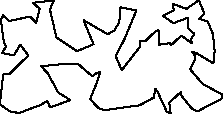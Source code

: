 unitsize(0.001cm);
// 22328.6
draw((3477,949)--(3479,1023));
draw((3479,1023)--(3430,1088));
draw((3430,1088)--(3502,1067));
draw((3502,1067)--(3803,886));
draw((3803,886)--(3825,1101));
draw((3825,1101)--(3796,1401));
draw((3796,1401)--(3702,1624));
draw((3702,1624)--(3551,1673));
draw((3551,1673)--(3646,1758));
draw((3646,1758)--(3548,1999));
draw((3548,1999)--(3326,1846));
draw((3326,1846)--(3104,1931));
draw((3104,1931)--(3083,1938));
draw((3083,1938)--(3105,1823));
draw((3105,1823)--(2916,1724));
draw((2916,1724)--(3098,1594));
draw((3098,1594)--(3359,1693));
draw((3359,1693)--(3364,1498));
draw((3364,1498)--(3468,1404));
draw((3468,1404)--(3404,1307));
draw((3404,1307)--(3423,1241));
draw((3423,1241)--(3239,1376));
draw((3239,1376)--(3061,1211));
draw((3061,1211)--(3029,1242));
draw((3029,1242)--(2849,1214));
draw((2849,1214)--(2835,1472));
draw((2835,1472)--(2790,1457));
draw((2790,1457)--(2643,1320));
draw((2643,1320)--(2609,1286));
draw((2609,1286)--(2502,1274));
draw((2502,1274)--(2503,1172));
draw((2503,1172)--(2186,766));
draw((2186,766)--(2081,1011));
draw((2081,1011)--(2243,1332));
draw((2243,1332)--(2445,1820));
draw((2445,1820)--(2164,1874));
draw((2164,1874)--(2143,1611));
draw((2143,1611)--(2053,1461));
draw((2053,1461)--(1937,1400));
draw((1937,1400)--(1513,1646));
draw((1513,1646)--(1689,1223));
draw((1689,1223)--(1398,1100));
draw((1398,1100)--(1034,1344));
draw((1034,1344)--(958,1670));
draw((958,1670)--(920,1835));
draw((920,1835)--(989,1997));
draw((989,1997)--(618,1953));
draw((618,1953)--(739,1850));
draw((739,1850)--(678,1599));
draw((678,1599)--(571,1711));
draw((571,1711)--(198,1632));
draw((198,1632)--(91,1732));
draw((91,1732)--(53,1657));
draw((53,1657)--(106,1267));
draw((106,1267)--(144,1185));
draw((144,1185)--(78,1066));
draw((78,1066)--(285,1029));
draw((285,1029)--(397,1217));
draw((397,1217)--(538,1023));
draw((538,1023)--(382,872));
draw((382,872)--(201,693));
draw((201,693)--(96,691));
draw((96,691)--(48,267));
draw((48,267)--(48,154));
draw((48,154)--(217,38));
draw((217,38)--(374,9));
draw((374,9)--(640,110));
draw((640,110)--(741,146));
draw((741,146)--(876,220));
draw((876,220)--(923,108));
draw((923,108)--(1280,237));
draw((1280,237)--(1067,371));
draw((1067,371)--(878,715));
draw((878,715)--(765,833));
draw((765,833)--(1086,868));
draw((1086,868)--(1419,872));
draw((1419,872)--(1668,658));
draw((1668,658)--(1741,712));
draw((1741,712)--(1806,733));
draw((1806,733)--(1754,559));
draw((1754,559)--(1628,253));
draw((1628,253)--(1782,93));
draw((1782,93)--(1878,59));
draw((1878,59)--(2502,146));
draw((2502,146)--(2753,283));
draw((2753,283)--(2779,435));
draw((2779,435)--(2823,376));
draw((2823,376)--(2977,39));
draw((2977,39)--(3048,1));
draw((3048,1)--(3035,152));
draw((3035,152)--(3019,189));
draw((3019,189)--(3230,380));
draw((3230,380)--(3232,324));
draw((3232,324)--(3431,78));
draw((3431,78)--(3527,41));
draw((3527,41)--(3941,258));
draw((3941,258)--(3972,329));
draw((3972,329)--(3613,523));
draw((3613,523)--(3393,782));
draw((3393,782)--(3477,949));
